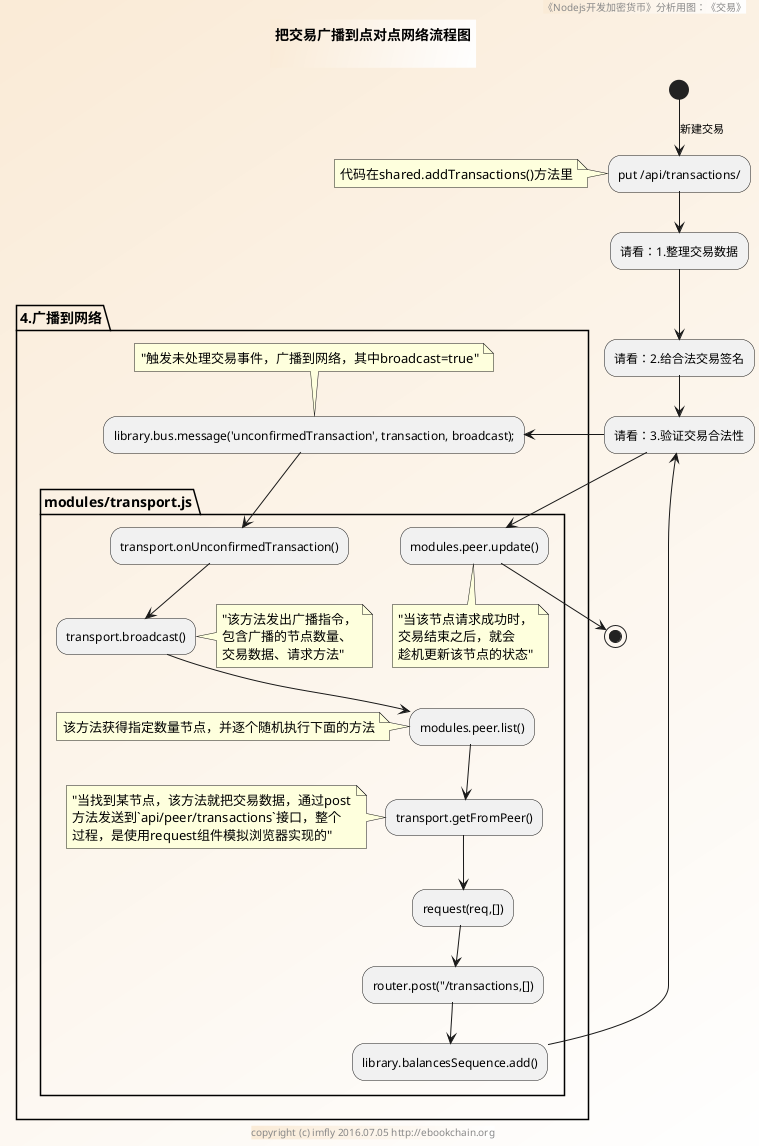 @startuml ../../../styles/images/modules/transactions/broadcastTransaction-activity.png
skinparam BorderColor #blue\9932CC
skinparam backgroundcolor AntiqueWhite/white

title
把交易广播到点对点网络流程图

end title

footer copyright (c) imfly 2016.07.05 http://ebookchain.org
header 《Nodejs开发加密货币》分析用图：《交易》

(*)--> [新建交易] "put /api/transactions/" as inputForm
note left: 代码在shared.addTransactions()方法里

--> "请看：1.整理交易数据"
--> "请看：2.给合法交易签名"
--> "请看：3.验证交易合法性" as verifyTrs

partition "4.广播到网络" {
  --> library.bus.message('unconfirmedTransaction', transaction, broadcast);
  note top: "触发未处理交易事件，广播到网络，其中broadcast=true"
  partition "modules/transport.js" {
    --> transport.onUnconfirmedTransaction()
    --> transport.broadcast()
    note left
    "该方法发出广播指令，
    包含广播的节点数量、
    交易数据、请求方法"
    end note
    --> modules.peer.list()
    note left:该方法获得指定数量节点，并逐个随机执行下面的方法
    --> transport.getFromPeer()
    note left
    "当找到某节点，该方法就把交易数据，通过post
    方法发送到`api/peer/transactions`接口，整个
    过程，是使用request组件模拟浏览器实现的"
    end note

    --> request(req,[])
    --> router.post("/transactions,[])
    --> library.balancesSequence.add()
    --> verifyTrs
    -down-> modules.peer.update()
    note bottom
    "当该节点请求成功时，
    交易结束之后，就会
    趁机更新该节点的状态"
    end note
  }
}
--> (*)
@enduml
